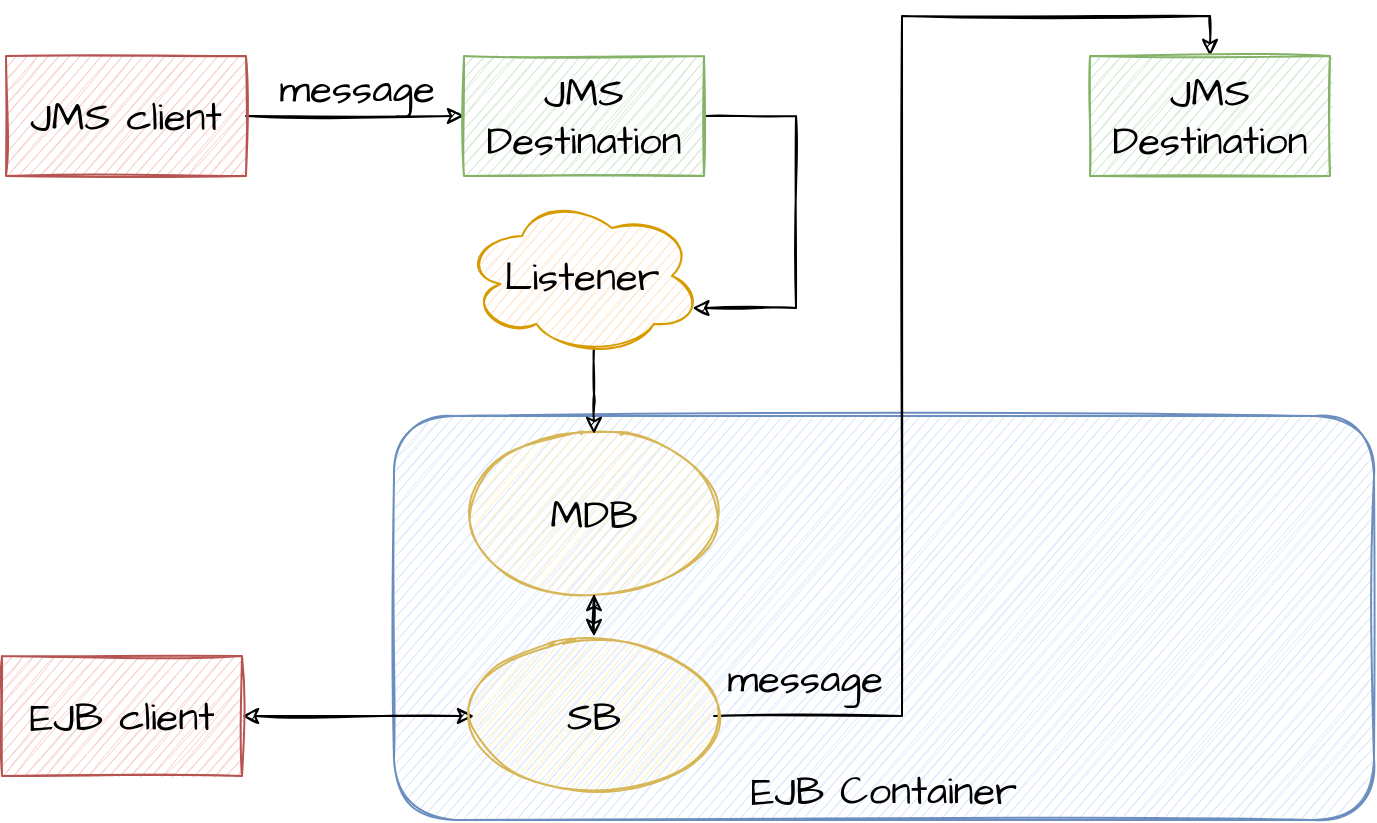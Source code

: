 <mxfile version="16.0.0" type="device"><diagram id="iR7kW6d5z7mH8W_eMVzF" name="Page-1"><mxGraphModel dx="1422" dy="700" grid="0" gridSize="10" guides="1" tooltips="1" connect="1" arrows="1" fold="1" page="1" pageScale="1" pageWidth="827" pageHeight="1169" math="0" shadow="0"><root><mxCell id="0"/><mxCell id="1" parent="0"/><mxCell id="LwVA78MGahFg6l0W7koL-2" value="EJB Container" style="rounded=1;whiteSpace=wrap;html=1;sketch=1;hachureGap=4;fontFamily=Architects Daughter;fontSource=https%3A%2F%2Ffonts.googleapis.com%2Fcss%3Ffamily%3DArchitects%2BDaughter;fontSize=20;verticalAlign=bottom;fillColor=#dae8fc;strokeColor=#6c8ebf;" parent="1" vertex="1"><mxGeometry x="245" y="249" width="490" height="202" as="geometry"/></mxCell><mxCell id="vYpEK2IYK55hjcCvX5fI-2" value="MDB" style="ellipse;whiteSpace=wrap;html=1;sketch=1;fontFamily=Architects Daughter;fontSource=https%3A%2F%2Ffonts.googleapis.com%2Fcss%3Ffamily%3DArchitects%2BDaughter;fontSize=20;fillColor=#fff2cc;strokeColor=#d6b656;" vertex="1" parent="1"><mxGeometry x="285" y="258" width="120" height="80" as="geometry"/></mxCell><mxCell id="vYpEK2IYK55hjcCvX5fI-14" value="message" style="edgeStyle=orthogonalEdgeStyle;rounded=0;sketch=1;orthogonalLoop=1;jettySize=auto;html=1;entryX=0;entryY=0.5;entryDx=0;entryDy=0;fontFamily=Architects Daughter;fontSource=https%3A%2F%2Ffonts.googleapis.com%2Fcss%3Ffamily%3DArchitects%2BDaughter;fontSize=20;startArrow=none;startFill=0;endArrow=classic;endFill=1;labelBackgroundColor=none;" edge="1" parent="1" source="vYpEK2IYK55hjcCvX5fI-3" target="vYpEK2IYK55hjcCvX5fI-8"><mxGeometry x="0.009" y="14" relative="1" as="geometry"><mxPoint as="offset"/></mxGeometry></mxCell><mxCell id="vYpEK2IYK55hjcCvX5fI-3" value="JMS client" style="rounded=0;whiteSpace=wrap;html=1;sketch=1;fontFamily=Architects Daughter;fontSource=https%3A%2F%2Ffonts.googleapis.com%2Fcss%3Ffamily%3DArchitects%2BDaughter;fontSize=20;fillColor=#f8cecc;strokeColor=#b85450;" vertex="1" parent="1"><mxGeometry x="51" y="69" width="120" height="60" as="geometry"/></mxCell><mxCell id="vYpEK2IYK55hjcCvX5fI-12" style="edgeStyle=orthogonalEdgeStyle;rounded=0;sketch=1;orthogonalLoop=1;jettySize=auto;html=1;fontFamily=Architects Daughter;fontSource=https%3A%2F%2Ffonts.googleapis.com%2Fcss%3Ffamily%3DArchitects%2BDaughter;fontSize=20;startArrow=classic;startFill=1;endArrow=classic;endFill=1;" edge="1" parent="1" source="vYpEK2IYK55hjcCvX5fI-5" target="vYpEK2IYK55hjcCvX5fI-6"><mxGeometry relative="1" as="geometry"/></mxCell><mxCell id="vYpEK2IYK55hjcCvX5fI-5" value="EJB client" style="rounded=0;whiteSpace=wrap;html=1;sketch=1;fontFamily=Architects Daughter;fontSource=https%3A%2F%2Ffonts.googleapis.com%2Fcss%3Ffamily%3DArchitects%2BDaughter;fontSize=20;fillColor=#f8cecc;strokeColor=#b85450;" vertex="1" parent="1"><mxGeometry x="49" y="369" width="120" height="60" as="geometry"/></mxCell><mxCell id="vYpEK2IYK55hjcCvX5fI-7" style="edgeStyle=orthogonalEdgeStyle;rounded=0;sketch=1;orthogonalLoop=1;jettySize=auto;html=1;fontFamily=Architects Daughter;fontSource=https%3A%2F%2Ffonts.googleapis.com%2Fcss%3Ffamily%3DArchitects%2BDaughter;fontSize=20;startArrow=classic;startFill=1;endArrow=classic;endFill=1;" edge="1" parent="1" source="vYpEK2IYK55hjcCvX5fI-6" target="vYpEK2IYK55hjcCvX5fI-2"><mxGeometry relative="1" as="geometry"/></mxCell><mxCell id="vYpEK2IYK55hjcCvX5fI-10" value="message" style="edgeStyle=orthogonalEdgeStyle;rounded=0;sketch=1;orthogonalLoop=1;jettySize=auto;html=1;entryX=0.5;entryY=0;entryDx=0;entryDy=0;fontFamily=Architects Daughter;fontSource=https%3A%2F%2Ffonts.googleapis.com%2Fcss%3Ffamily%3DArchitects%2BDaughter;fontSize=20;startArrow=none;startFill=0;endArrow=classic;endFill=1;labelBackgroundColor=none;" edge="1" parent="1" source="vYpEK2IYK55hjcCvX5fI-6" target="vYpEK2IYK55hjcCvX5fI-9"><mxGeometry x="-0.854" y="19" relative="1" as="geometry"><mxPoint as="offset"/></mxGeometry></mxCell><mxCell id="vYpEK2IYK55hjcCvX5fI-6" value="SB" style="ellipse;whiteSpace=wrap;html=1;sketch=1;fontFamily=Architects Daughter;fontSource=https%3A%2F%2Ffonts.googleapis.com%2Fcss%3Ffamily%3DArchitects%2BDaughter;fontSize=20;fillColor=#fff2cc;strokeColor=#d6b656;" vertex="1" parent="1"><mxGeometry x="285" y="359" width="120" height="80" as="geometry"/></mxCell><mxCell id="vYpEK2IYK55hjcCvX5fI-18" style="edgeStyle=orthogonalEdgeStyle;rounded=0;sketch=1;orthogonalLoop=1;jettySize=auto;html=1;entryX=0.96;entryY=0.7;entryDx=0;entryDy=0;entryPerimeter=0;fontFamily=Architects Daughter;fontSource=https%3A%2F%2Ffonts.googleapis.com%2Fcss%3Ffamily%3DArchitects%2BDaughter;fontSize=20;startArrow=none;startFill=0;endArrow=classic;endFill=1;" edge="1" parent="1" source="vYpEK2IYK55hjcCvX5fI-8" target="vYpEK2IYK55hjcCvX5fI-13"><mxGeometry relative="1" as="geometry"><Array as="points"><mxPoint x="446" y="99"/><mxPoint x="446" y="195"/></Array></mxGeometry></mxCell><mxCell id="vYpEK2IYK55hjcCvX5fI-8" value="&lt;div&gt;JMS&lt;/div&gt;&lt;div&gt;Destination&lt;br&gt;&lt;/div&gt;" style="rounded=0;whiteSpace=wrap;html=1;sketch=1;fontFamily=Architects Daughter;fontSource=https%3A%2F%2Ffonts.googleapis.com%2Fcss%3Ffamily%3DArchitects%2BDaughter;fontSize=20;fillColor=#d5e8d4;strokeColor=#82b366;" vertex="1" parent="1"><mxGeometry x="280" y="69" width="120" height="60" as="geometry"/></mxCell><mxCell id="vYpEK2IYK55hjcCvX5fI-9" value="&lt;div&gt;JMS&lt;/div&gt;&lt;div&gt;Destination&lt;br&gt;&lt;/div&gt;" style="rounded=0;whiteSpace=wrap;html=1;sketch=1;fontFamily=Architects Daughter;fontSource=https%3A%2F%2Ffonts.googleapis.com%2Fcss%3Ffamily%3DArchitects%2BDaughter;fontSize=20;fillColor=#d5e8d4;strokeColor=#82b366;" vertex="1" parent="1"><mxGeometry x="593" y="69" width="120" height="60" as="geometry"/></mxCell><mxCell id="vYpEK2IYK55hjcCvX5fI-17" style="edgeStyle=orthogonalEdgeStyle;rounded=0;sketch=1;orthogonalLoop=1;jettySize=auto;html=1;exitX=0.55;exitY=0.95;exitDx=0;exitDy=0;exitPerimeter=0;fontFamily=Architects Daughter;fontSource=https%3A%2F%2Ffonts.googleapis.com%2Fcss%3Ffamily%3DArchitects%2BDaughter;fontSize=20;startArrow=none;startFill=0;endArrow=classic;endFill=1;" edge="1" parent="1" source="vYpEK2IYK55hjcCvX5fI-13" target="vYpEK2IYK55hjcCvX5fI-2"><mxGeometry relative="1" as="geometry"/></mxCell><mxCell id="vYpEK2IYK55hjcCvX5fI-13" value="Listener" style="ellipse;shape=cloud;whiteSpace=wrap;html=1;sketch=1;fontFamily=Architects Daughter;fontSource=https%3A%2F%2Ffonts.googleapis.com%2Fcss%3Ffamily%3DArchitects%2BDaughter;fontSize=20;fillColor=#ffe6cc;strokeColor=#d79b00;" vertex="1" parent="1"><mxGeometry x="279" y="139" width="120" height="80" as="geometry"/></mxCell></root></mxGraphModel></diagram></mxfile>